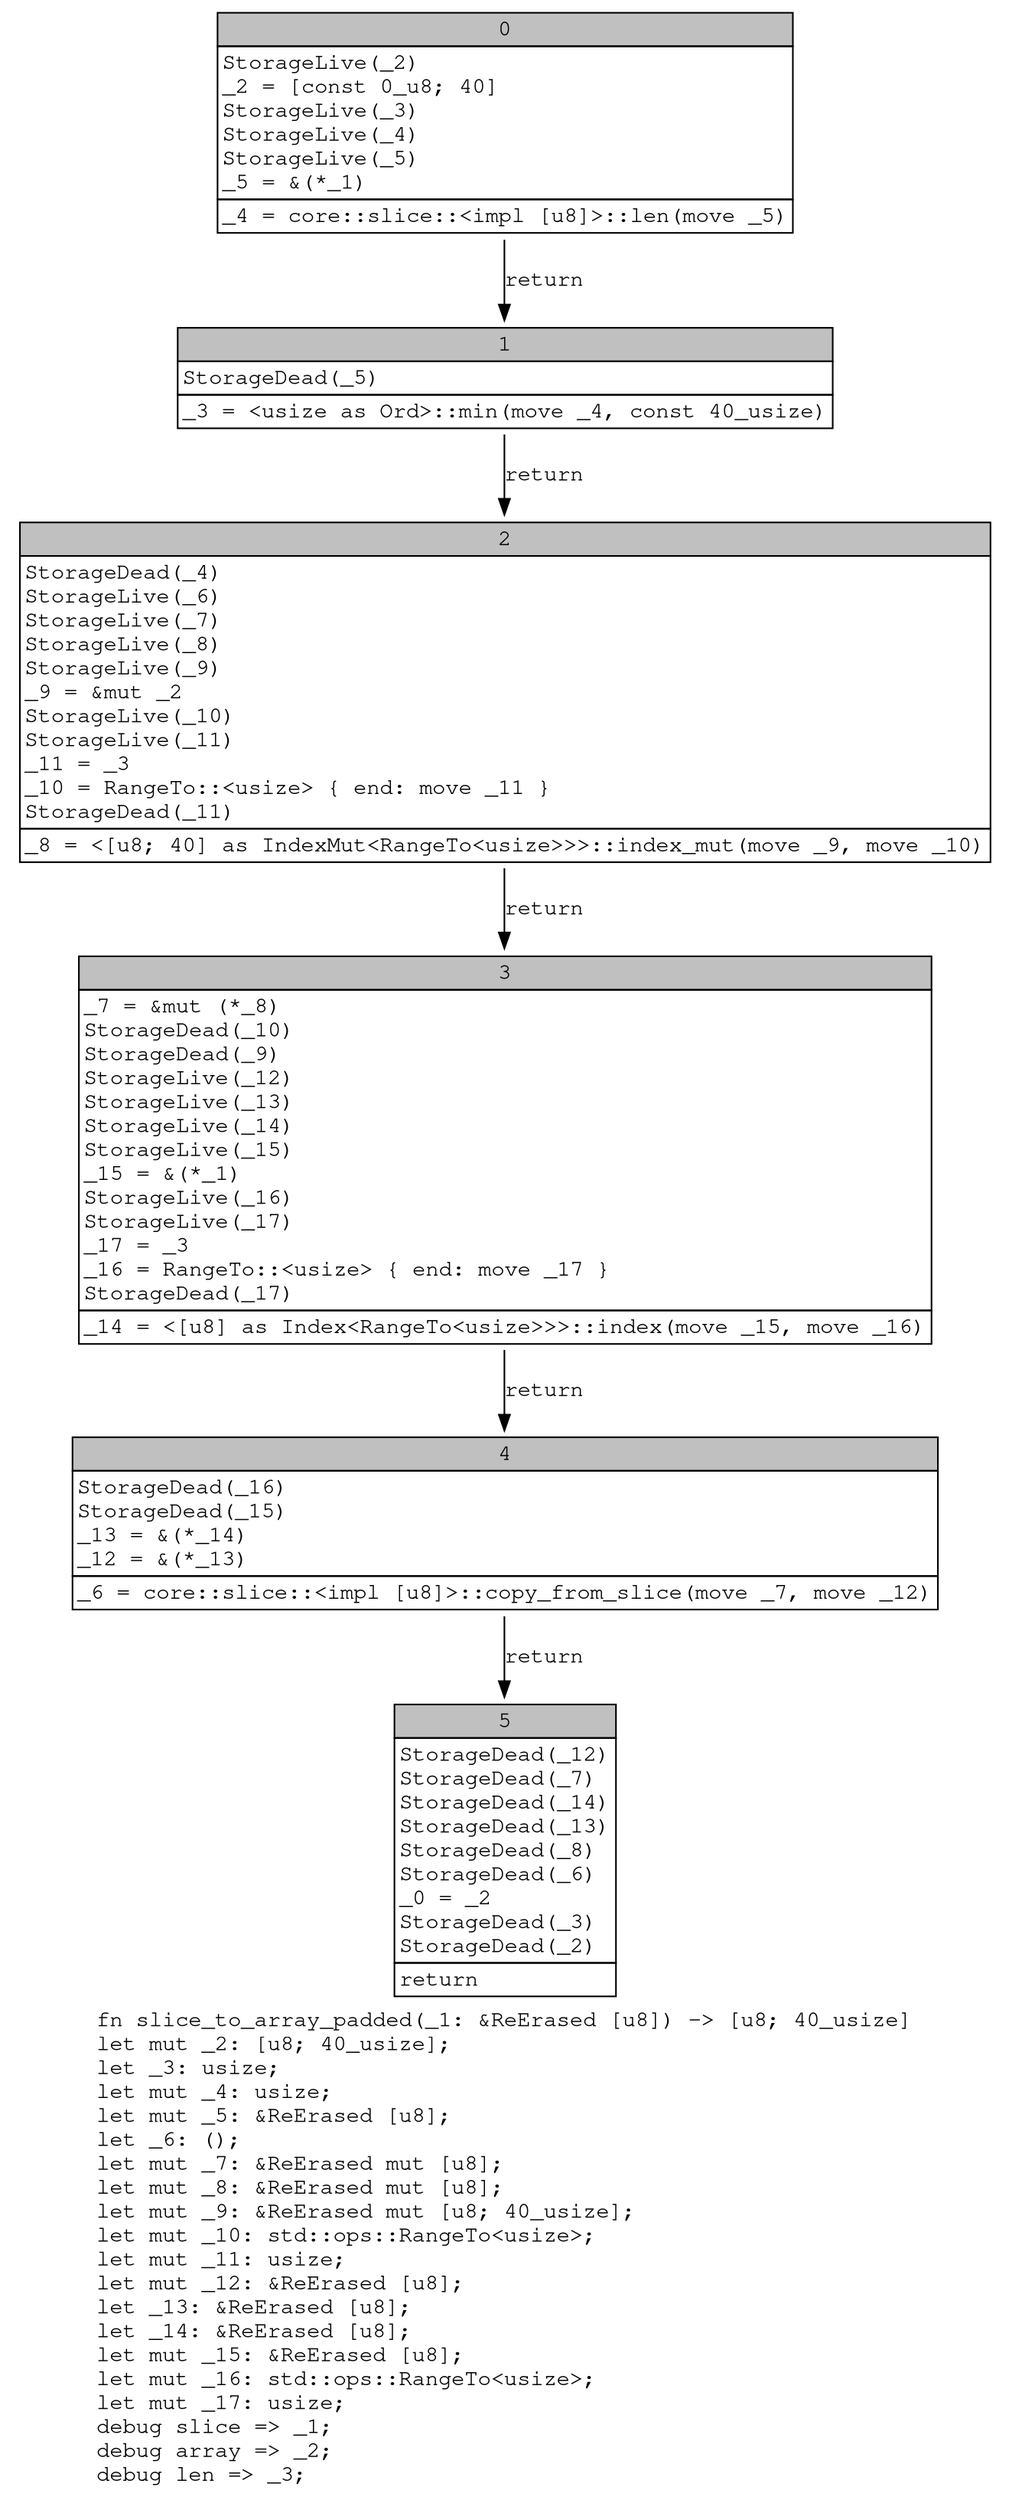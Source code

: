 digraph Mir_0_457 {
    graph [fontname="Courier, monospace"];
    node [fontname="Courier, monospace"];
    edge [fontname="Courier, monospace"];
    label=<fn slice_to_array_padded(_1: &amp;ReErased [u8]) -&gt; [u8; 40_usize]<br align="left"/>let mut _2: [u8; 40_usize];<br align="left"/>let _3: usize;<br align="left"/>let mut _4: usize;<br align="left"/>let mut _5: &amp;ReErased [u8];<br align="left"/>let _6: ();<br align="left"/>let mut _7: &amp;ReErased mut [u8];<br align="left"/>let mut _8: &amp;ReErased mut [u8];<br align="left"/>let mut _9: &amp;ReErased mut [u8; 40_usize];<br align="left"/>let mut _10: std::ops::RangeTo&lt;usize&gt;;<br align="left"/>let mut _11: usize;<br align="left"/>let mut _12: &amp;ReErased [u8];<br align="left"/>let _13: &amp;ReErased [u8];<br align="left"/>let _14: &amp;ReErased [u8];<br align="left"/>let mut _15: &amp;ReErased [u8];<br align="left"/>let mut _16: std::ops::RangeTo&lt;usize&gt;;<br align="left"/>let mut _17: usize;<br align="left"/>debug slice =&gt; _1;<br align="left"/>debug array =&gt; _2;<br align="left"/>debug len =&gt; _3;<br align="left"/>>;
    bb0__0_457 [shape="none", label=<<table border="0" cellborder="1" cellspacing="0"><tr><td bgcolor="gray" align="center" colspan="1">0</td></tr><tr><td align="left" balign="left">StorageLive(_2)<br/>_2 = [const 0_u8; 40]<br/>StorageLive(_3)<br/>StorageLive(_4)<br/>StorageLive(_5)<br/>_5 = &amp;(*_1)<br/></td></tr><tr><td align="left">_4 = core::slice::&lt;impl [u8]&gt;::len(move _5)</td></tr></table>>];
    bb1__0_457 [shape="none", label=<<table border="0" cellborder="1" cellspacing="0"><tr><td bgcolor="gray" align="center" colspan="1">1</td></tr><tr><td align="left" balign="left">StorageDead(_5)<br/></td></tr><tr><td align="left">_3 = &lt;usize as Ord&gt;::min(move _4, const 40_usize)</td></tr></table>>];
    bb2__0_457 [shape="none", label=<<table border="0" cellborder="1" cellspacing="0"><tr><td bgcolor="gray" align="center" colspan="1">2</td></tr><tr><td align="left" balign="left">StorageDead(_4)<br/>StorageLive(_6)<br/>StorageLive(_7)<br/>StorageLive(_8)<br/>StorageLive(_9)<br/>_9 = &amp;mut _2<br/>StorageLive(_10)<br/>StorageLive(_11)<br/>_11 = _3<br/>_10 = RangeTo::&lt;usize&gt; { end: move _11 }<br/>StorageDead(_11)<br/></td></tr><tr><td align="left">_8 = &lt;[u8; 40] as IndexMut&lt;RangeTo&lt;usize&gt;&gt;&gt;::index_mut(move _9, move _10)</td></tr></table>>];
    bb3__0_457 [shape="none", label=<<table border="0" cellborder="1" cellspacing="0"><tr><td bgcolor="gray" align="center" colspan="1">3</td></tr><tr><td align="left" balign="left">_7 = &amp;mut (*_8)<br/>StorageDead(_10)<br/>StorageDead(_9)<br/>StorageLive(_12)<br/>StorageLive(_13)<br/>StorageLive(_14)<br/>StorageLive(_15)<br/>_15 = &amp;(*_1)<br/>StorageLive(_16)<br/>StorageLive(_17)<br/>_17 = _3<br/>_16 = RangeTo::&lt;usize&gt; { end: move _17 }<br/>StorageDead(_17)<br/></td></tr><tr><td align="left">_14 = &lt;[u8] as Index&lt;RangeTo&lt;usize&gt;&gt;&gt;::index(move _15, move _16)</td></tr></table>>];
    bb4__0_457 [shape="none", label=<<table border="0" cellborder="1" cellspacing="0"><tr><td bgcolor="gray" align="center" colspan="1">4</td></tr><tr><td align="left" balign="left">StorageDead(_16)<br/>StorageDead(_15)<br/>_13 = &amp;(*_14)<br/>_12 = &amp;(*_13)<br/></td></tr><tr><td align="left">_6 = core::slice::&lt;impl [u8]&gt;::copy_from_slice(move _7, move _12)</td></tr></table>>];
    bb5__0_457 [shape="none", label=<<table border="0" cellborder="1" cellspacing="0"><tr><td bgcolor="gray" align="center" colspan="1">5</td></tr><tr><td align="left" balign="left">StorageDead(_12)<br/>StorageDead(_7)<br/>StorageDead(_14)<br/>StorageDead(_13)<br/>StorageDead(_8)<br/>StorageDead(_6)<br/>_0 = _2<br/>StorageDead(_3)<br/>StorageDead(_2)<br/></td></tr><tr><td align="left">return</td></tr></table>>];
    bb0__0_457 -> bb1__0_457 [label="return"];
    bb1__0_457 -> bb2__0_457 [label="return"];
    bb2__0_457 -> bb3__0_457 [label="return"];
    bb3__0_457 -> bb4__0_457 [label="return"];
    bb4__0_457 -> bb5__0_457 [label="return"];
}
